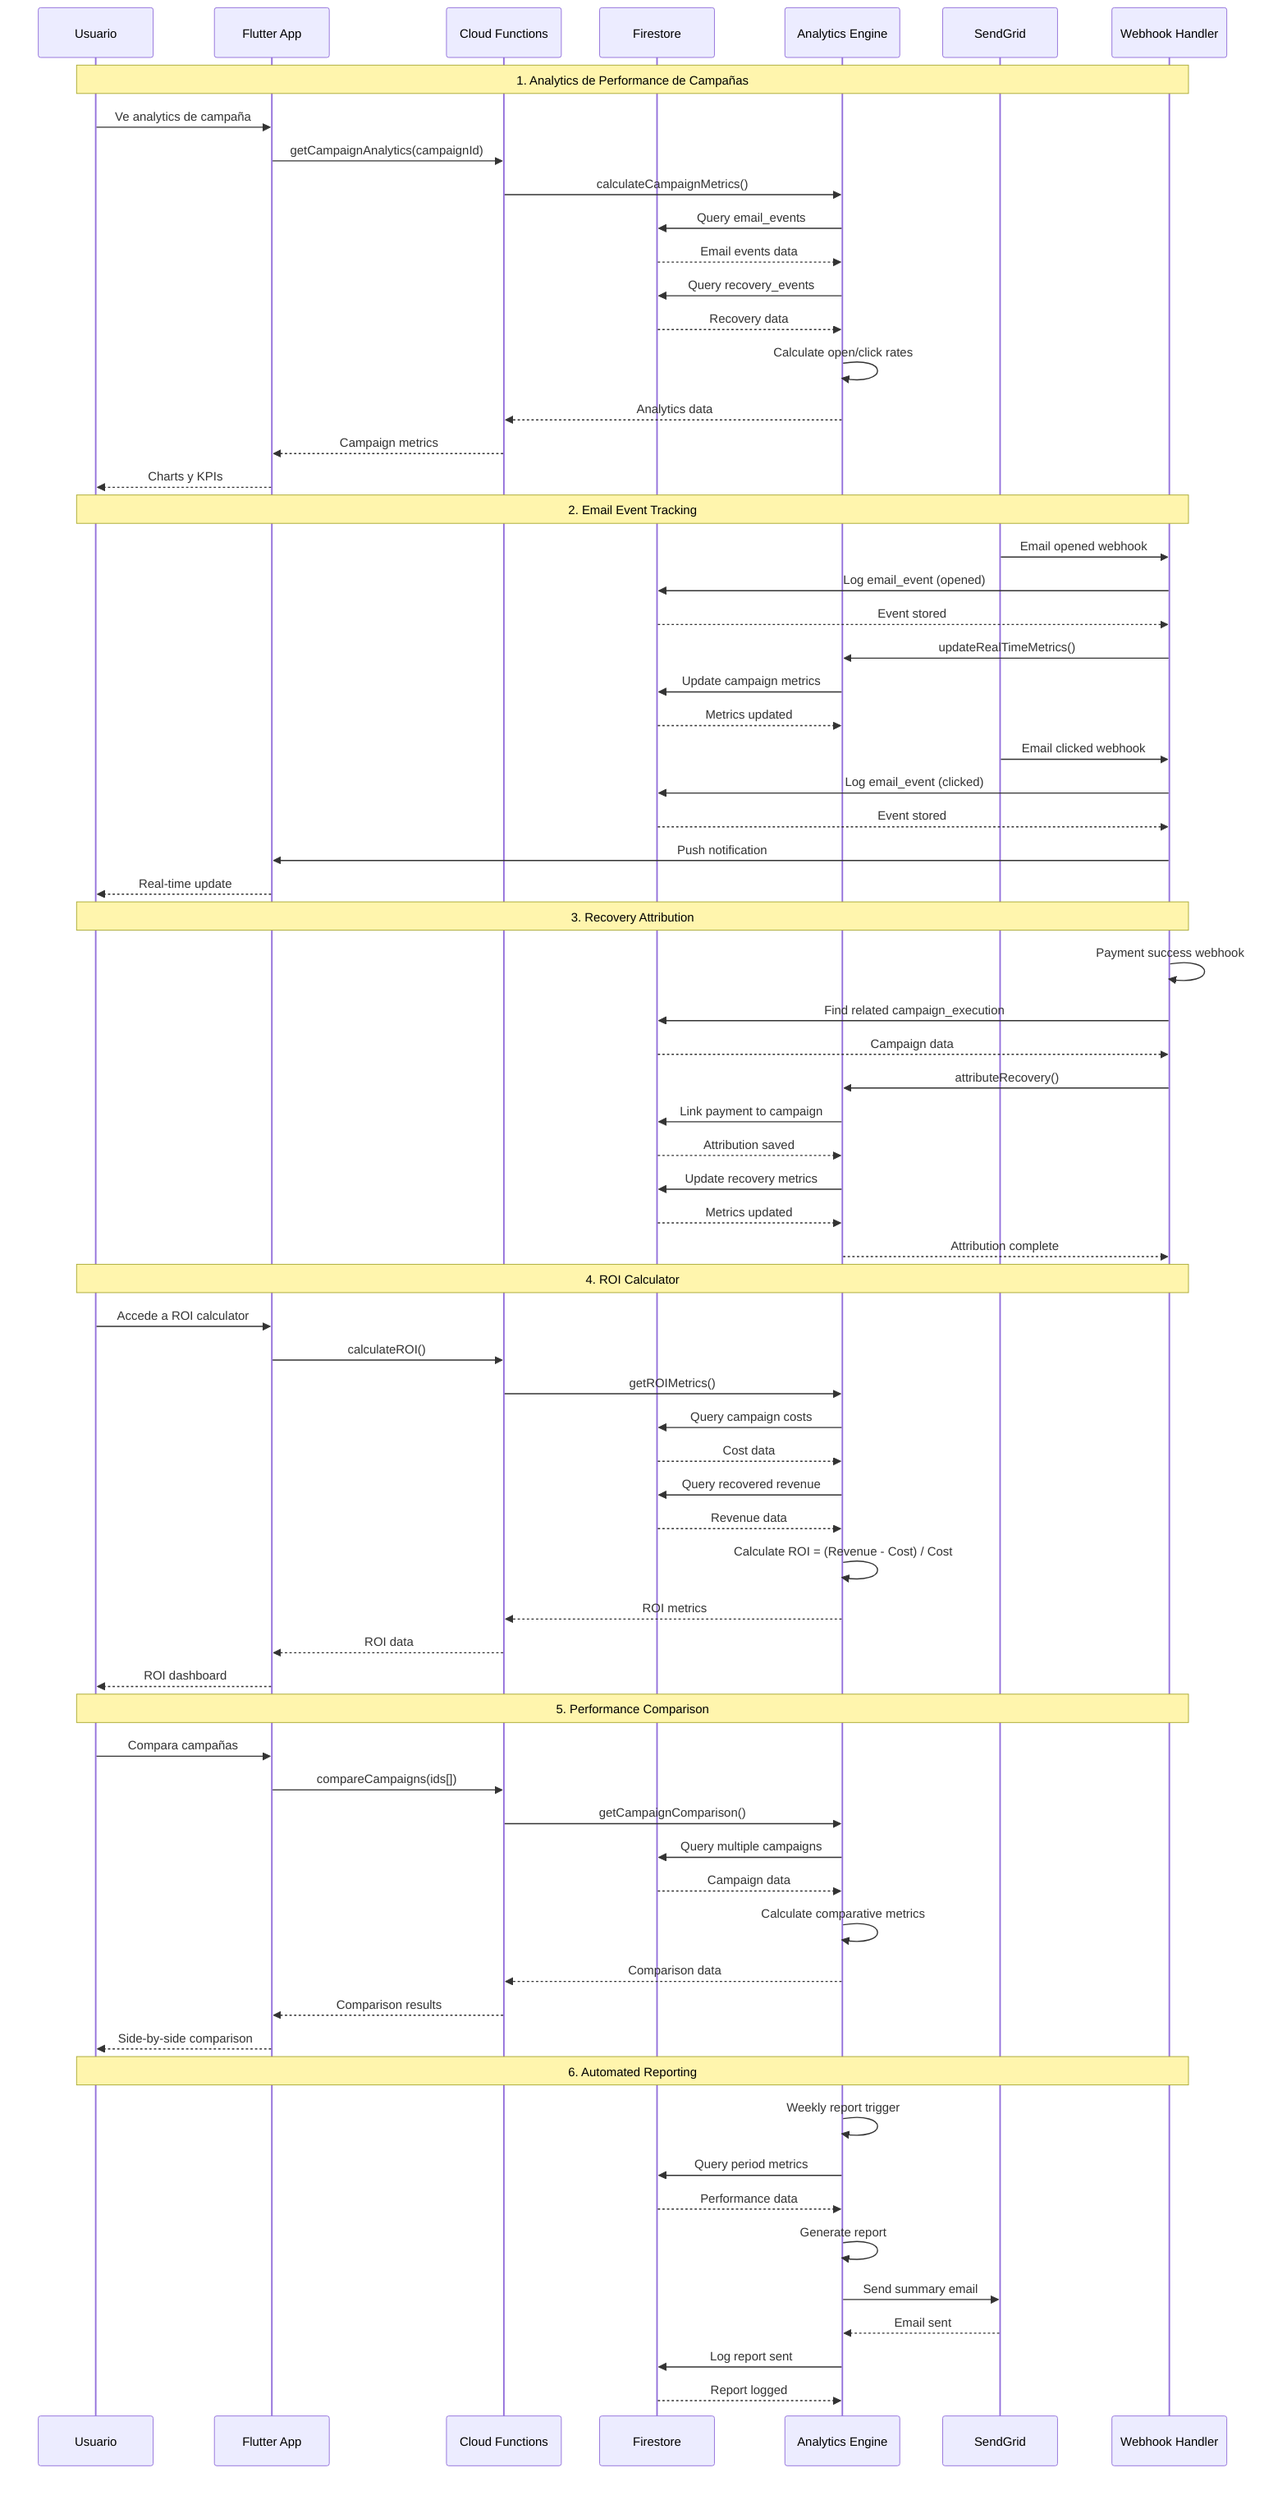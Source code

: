 sequenceDiagram
    participant U as Usuario
    participant FA as Flutter App
    participant CF as Cloud Functions
    participant FS as Firestore
    participant AE as Analytics Engine
    participant SG as SendGrid
    participant WH as Webhook Handler

    Note over U,WH: 1. Analytics de Performance de Campañas

    U->>FA: Ve analytics de campaña
    FA->>CF: getCampaignAnalytics(campaignId)
    CF->>AE: calculateCampaignMetrics()
    AE->>FS: Query email_events
    FS-->>AE: Email events data
    AE->>FS: Query recovery_events
    FS-->>AE: Recovery data
    AE->>AE: Calculate open/click rates
    AE-->>CF: Analytics data
    CF-->>FA: Campaign metrics
    FA-->>U: Charts y KPIs

    Note over U,WH: 2. Email Event Tracking

    SG->>WH: Email opened webhook
    WH->>FS: Log email_event (opened)
    FS-->>WH: Event stored
    WH->>AE: updateRealTimeMetrics()
    AE->>FS: Update campaign metrics
    FS-->>AE: Metrics updated
    
    SG->>WH: Email clicked webhook
    WH->>FS: Log email_event (clicked)
    FS-->>WH: Event stored
    WH->>FA: Push notification
    FA-->>U: Real-time update

    Note over U,WH: 3. Recovery Attribution

    WH->>WH: Payment success webhook
    WH->>FS: Find related campaign_execution
    FS-->>WH: Campaign data
    WH->>AE: attributeRecovery()
    AE->>FS: Link payment to campaign
    FS-->>AE: Attribution saved
    AE->>FS: Update recovery metrics
    FS-->>AE: Metrics updated
    AE-->>WH: Attribution complete

    Note over U,WH: 4. ROI Calculator

    U->>FA: Accede a ROI calculator
    FA->>CF: calculateROI()
    CF->>AE: getROIMetrics()
    AE->>FS: Query campaign costs
    FS-->>AE: Cost data
    AE->>FS: Query recovered revenue
    FS-->>AE: Revenue data
    AE->>AE: Calculate ROI = (Revenue - Cost) / Cost
    AE-->>CF: ROI metrics
    CF-->>FA: ROI data
    FA-->>U: ROI dashboard

    Note over U,WH: 5. Performance Comparison

    U->>FA: Compara campañas
    FA->>CF: compareCampaigns(ids[])
    CF->>AE: getCampaignComparison()
    AE->>FS: Query multiple campaigns
    FS-->>AE: Campaign data
    AE->>AE: Calculate comparative metrics
    AE-->>CF: Comparison data
    CF-->>FA: Comparison results
    FA-->>U: Side-by-side comparison

    Note over U,WH: 6. Automated Reporting

    AE->>AE: Weekly report trigger
    AE->>FS: Query period metrics
    FS-->>AE: Performance data
    AE->>AE: Generate report
    AE->>SG: Send summary email
    SG-->>AE: Email sent
    AE->>FS: Log report sent
    FS-->>AE: Report logged